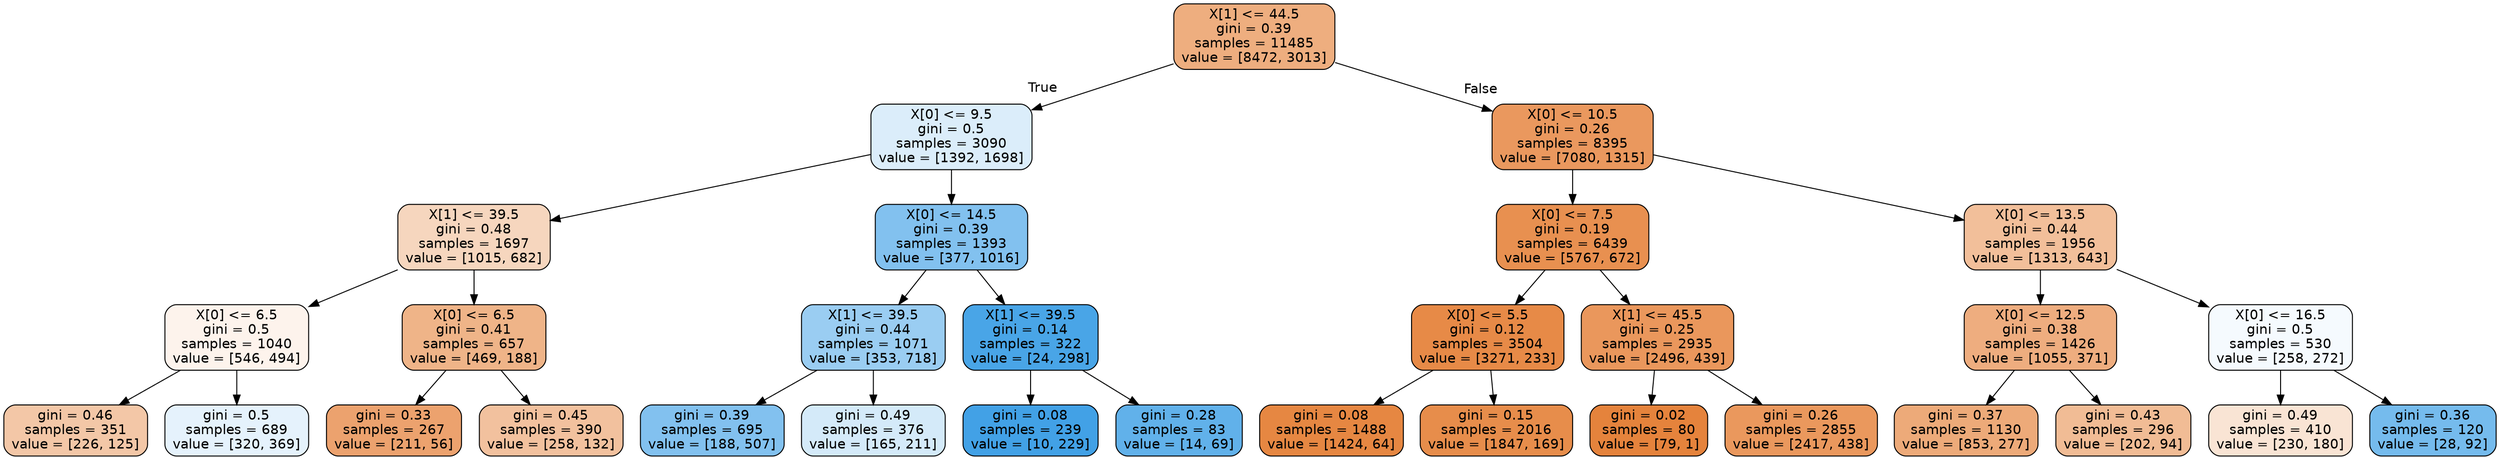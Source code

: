 digraph Tree {
node [shape=box, style="filled, rounded", color="black", fontname=helvetica] ;
edge [fontname=helvetica] ;
0 [label="X[1] <= 44.5\ngini = 0.39\nsamples = 11485\nvalue = [8472, 3013]", fillcolor="#eeae7f"] ;
1 [label="X[0] <= 9.5\ngini = 0.5\nsamples = 3090\nvalue = [1392, 1698]", fillcolor="#dbedfa"] ;
0 -> 1 [labeldistance=2.5, labelangle=45, headlabel="True"] ;
2 [label="X[1] <= 39.5\ngini = 0.48\nsamples = 1697\nvalue = [1015, 682]", fillcolor="#f6d6be"] ;
1 -> 2 ;
3 [label="X[0] <= 6.5\ngini = 0.5\nsamples = 1040\nvalue = [546, 494]", fillcolor="#fdf3ec"] ;
2 -> 3 ;
4 [label="gini = 0.46\nsamples = 351\nvalue = [226, 125]", fillcolor="#f3c7a7"] ;
3 -> 4 ;
5 [label="gini = 0.5\nsamples = 689\nvalue = [320, 369]", fillcolor="#e5f2fc"] ;
3 -> 5 ;
6 [label="X[0] <= 6.5\ngini = 0.41\nsamples = 657\nvalue = [469, 188]", fillcolor="#efb488"] ;
2 -> 6 ;
7 [label="gini = 0.33\nsamples = 267\nvalue = [211, 56]", fillcolor="#eca26e"] ;
6 -> 7 ;
8 [label="gini = 0.45\nsamples = 390\nvalue = [258, 132]", fillcolor="#f2c19e"] ;
6 -> 8 ;
9 [label="X[0] <= 14.5\ngini = 0.39\nsamples = 1393\nvalue = [377, 1016]", fillcolor="#82c1ef"] ;
1 -> 9 ;
10 [label="X[1] <= 39.5\ngini = 0.44\nsamples = 1071\nvalue = [353, 718]", fillcolor="#9acdf2"] ;
9 -> 10 ;
11 [label="gini = 0.39\nsamples = 695\nvalue = [188, 507]", fillcolor="#82c1ef"] ;
10 -> 11 ;
12 [label="gini = 0.49\nsamples = 376\nvalue = [165, 211]", fillcolor="#d4eaf9"] ;
10 -> 12 ;
13 [label="X[1] <= 39.5\ngini = 0.14\nsamples = 322\nvalue = [24, 298]", fillcolor="#49a5e7"] ;
9 -> 13 ;
14 [label="gini = 0.08\nsamples = 239\nvalue = [10, 229]", fillcolor="#42a1e6"] ;
13 -> 14 ;
15 [label="gini = 0.28\nsamples = 83\nvalue = [14, 69]", fillcolor="#61b1ea"] ;
13 -> 15 ;
16 [label="X[0] <= 10.5\ngini = 0.26\nsamples = 8395\nvalue = [7080, 1315]", fillcolor="#ea985e"] ;
0 -> 16 [labeldistance=2.5, labelangle=-45, headlabel="False"] ;
17 [label="X[0] <= 7.5\ngini = 0.19\nsamples = 6439\nvalue = [5767, 672]", fillcolor="#e89050"] ;
16 -> 17 ;
18 [label="X[0] <= 5.5\ngini = 0.12\nsamples = 3504\nvalue = [3271, 233]", fillcolor="#e78a47"] ;
17 -> 18 ;
19 [label="gini = 0.08\nsamples = 1488\nvalue = [1424, 64]", fillcolor="#e68742"] ;
18 -> 19 ;
20 [label="gini = 0.15\nsamples = 2016\nvalue = [1847, 169]", fillcolor="#e78d4b"] ;
18 -> 20 ;
21 [label="X[1] <= 45.5\ngini = 0.25\nsamples = 2935\nvalue = [2496, 439]", fillcolor="#ea975c"] ;
17 -> 21 ;
22 [label="gini = 0.02\nsamples = 80\nvalue = [79, 1]", fillcolor="#e5833c"] ;
21 -> 22 ;
23 [label="gini = 0.26\nsamples = 2855\nvalue = [2417, 438]", fillcolor="#ea985d"] ;
21 -> 23 ;
24 [label="X[0] <= 13.5\ngini = 0.44\nsamples = 1956\nvalue = [1313, 643]", fillcolor="#f2bf9a"] ;
16 -> 24 ;
25 [label="X[0] <= 12.5\ngini = 0.38\nsamples = 1426\nvalue = [1055, 371]", fillcolor="#eead7f"] ;
24 -> 25 ;
26 [label="gini = 0.37\nsamples = 1130\nvalue = [853, 277]", fillcolor="#edaa79"] ;
25 -> 26 ;
27 [label="gini = 0.43\nsamples = 296\nvalue = [202, 94]", fillcolor="#f1bc95"] ;
25 -> 27 ;
28 [label="X[0] <= 16.5\ngini = 0.5\nsamples = 530\nvalue = [258, 272]", fillcolor="#f5fafe"] ;
24 -> 28 ;
29 [label="gini = 0.49\nsamples = 410\nvalue = [230, 180]", fillcolor="#f9e4d4"] ;
28 -> 29 ;
30 [label="gini = 0.36\nsamples = 120\nvalue = [28, 92]", fillcolor="#75bbed"] ;
28 -> 30 ;
}
